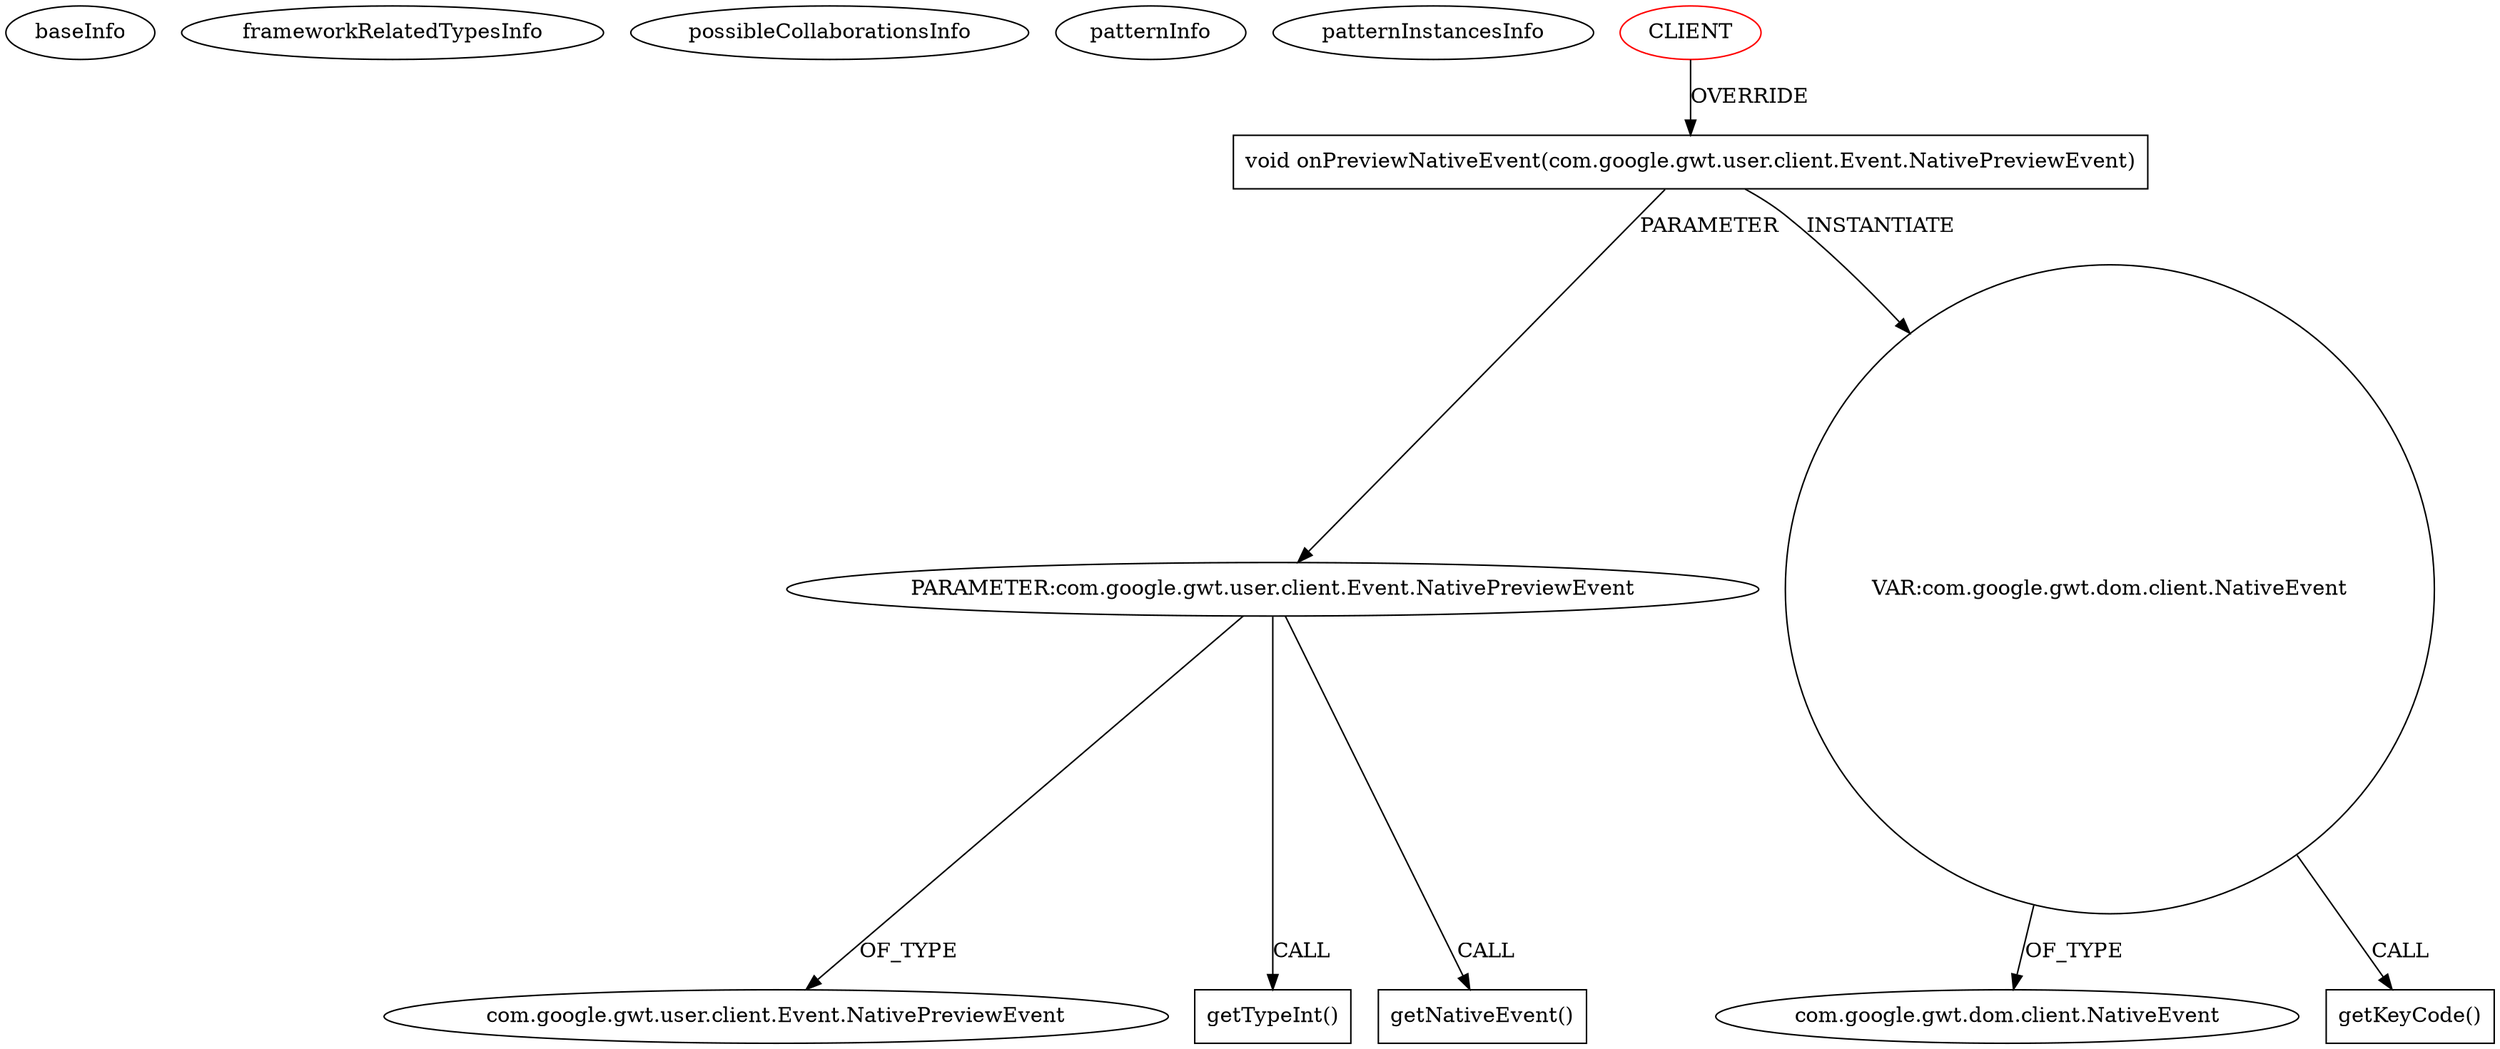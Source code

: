 digraph {
baseInfo[graphId=1537,category="pattern",isAnonymous=false,possibleRelation=false]
frameworkRelatedTypesInfo[]
possibleCollaborationsInfo[]
patternInfo[frequency=2.0,patternRootClient=0]
patternInstancesInfo[0="MainMain-ChatCafeine~/MainMain-ChatCafeine/ChatCafeine-master/ChatCafeine/src/sources/client/vue/coffeeRoom/DialogBoxVueUser.java~DialogBoxVueUser~261",1="joshuahe-MyWar~/joshuahe-MyWar/MyWar-master/src/com/joshua/client/MyWarController.java~MyWarController~3301"]
4[label="PARAMETER:com.google.gwt.user.client.Event.NativePreviewEvent",vertexType="PARAMETER_DECLARATION",isFrameworkType=false]
5[label="com.google.gwt.user.client.Event.NativePreviewEvent",vertexType="FRAMEWORK_CLASS_TYPE",isFrameworkType=false]
9[label="getTypeInt()",vertexType="INSIDE_CALL",isFrameworkType=false,shape=box]
3[label="void onPreviewNativeEvent(com.google.gwt.user.client.Event.NativePreviewEvent)",vertexType="OVERRIDING_METHOD_DECLARATION",isFrameworkType=false,shape=box]
10[label="VAR:com.google.gwt.dom.client.NativeEvent",vertexType="VARIABLE_EXPRESION",isFrameworkType=false,shape=circle]
0[label="CLIENT",vertexType="ROOT_CLIENT_CLASS_DECLARATION",isFrameworkType=false,color=red]
12[label="com.google.gwt.dom.client.NativeEvent",vertexType="FRAMEWORK_CLASS_TYPE",isFrameworkType=false]
11[label="getKeyCode()",vertexType="INSIDE_CALL",isFrameworkType=false,shape=box]
19[label="getNativeEvent()",vertexType="INSIDE_CALL",isFrameworkType=false,shape=box]
3->10[label="INSTANTIATE"]
4->5[label="OF_TYPE"]
4->19[label="CALL"]
10->11[label="CALL"]
4->9[label="CALL"]
3->4[label="PARAMETER"]
10->12[label="OF_TYPE"]
0->3[label="OVERRIDE"]
}
